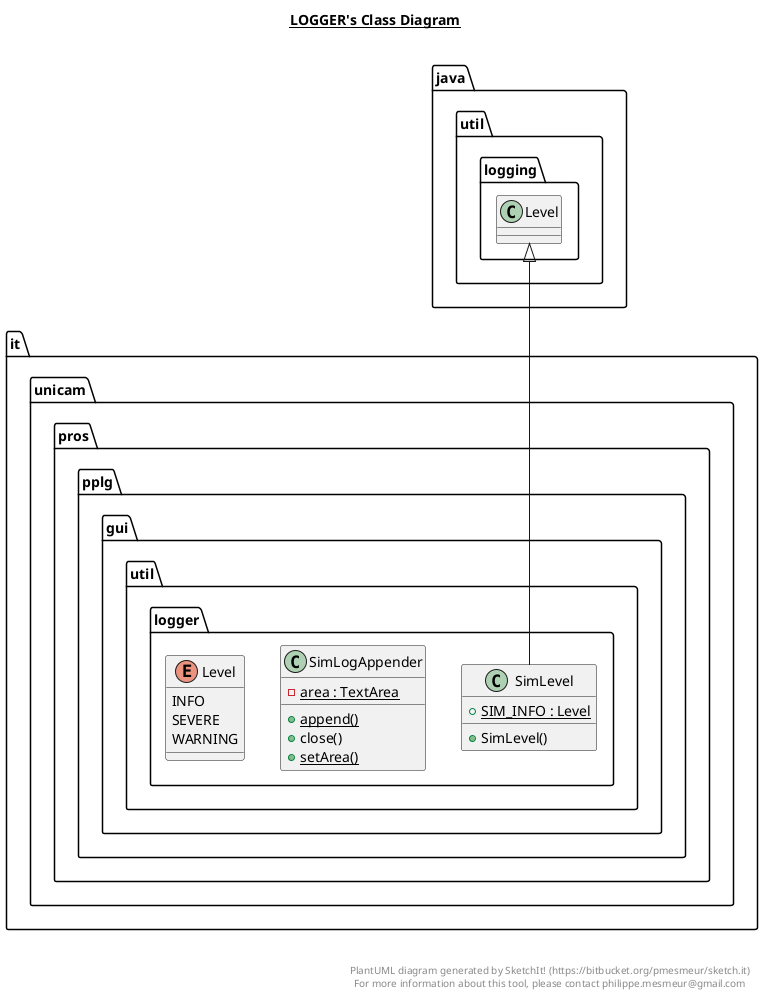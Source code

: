 @startuml

title __LOGGER's Class Diagram__\n

  namespace it.unicam.pros.pplg {
    namespace gui {
      namespace util {
        namespace logger {
          class it.unicam.pros.pplg.gui.util.logger.SimLevel {
              {static} + SIM_INFO : Level
              + SimLevel()
          }
        }
      }
    }
  }
  

  namespace it.unicam.pros.pplg {
    namespace gui {
      namespace util {
        namespace logger {
          class it.unicam.pros.pplg.gui.util.logger.SimLogAppender {
              {static} - area : TextArea
              {static} + append()
              + close()
              {static} + setArea()
          }
        }
      }
    }
  }
  

  namespace it.unicam.pros.pplg {
    namespace gui {
      namespace util {
        namespace logger {
          enum Level {
            INFO
            SEVERE
            WARNING
          }
        }
      }
    }
  }
  

  it.unicam.pros.pplg.gui.util.logger.SimLevel -up-|> java.util.logging.Level
  it.unicam.pros.pplg.gui.util.logger.SimLogAppender +-down- it.unicam.pros.pplg.gui.util.logger.SimLogAppender.Level


right footer


PlantUML diagram generated by SketchIt! (https://bitbucket.org/pmesmeur/sketch.it)
For more information about this tool, please contact philippe.mesmeur@gmail.com
endfooter

@enduml
